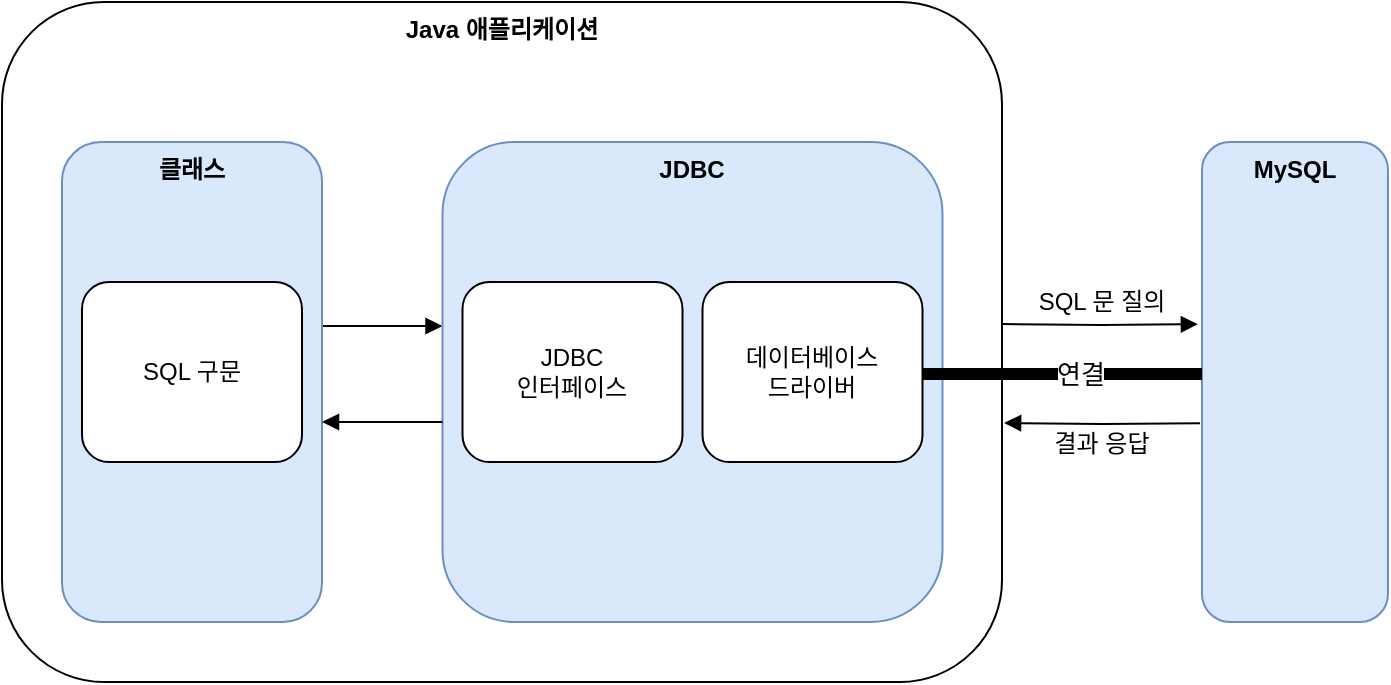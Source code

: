 <mxfile version="22.0.0" type="device">
  <diagram name="페이지-1" id="v7uA9Oea0civjN8i4D_-">
    <mxGraphModel dx="994" dy="894" grid="1" gridSize="10" guides="1" tooltips="1" connect="1" arrows="1" fold="1" page="1" pageScale="1" pageWidth="827" pageHeight="1169" math="0" shadow="0">
      <root>
        <mxCell id="0" />
        <mxCell id="1" parent="0" />
        <mxCell id="xRG0D184axwYZJC-ApsY-2" value="&lt;b&gt;Java 애플리케이션&lt;/b&gt;" style="rounded=1;whiteSpace=wrap;html=1;verticalAlign=top;" vertex="1" parent="1">
          <mxGeometry x="80" y="80" width="500" height="340" as="geometry" />
        </mxCell>
        <mxCell id="xRG0D184axwYZJC-ApsY-18" style="edgeStyle=orthogonalEdgeStyle;rounded=0;orthogonalLoop=1;jettySize=auto;html=1;entryX=0;entryY=0.5;entryDx=0;entryDy=0;endArrow=block;endFill=1;" edge="1" parent="1">
          <mxGeometry relative="1" as="geometry">
            <mxPoint x="240" y="242" as="sourcePoint" />
            <mxPoint x="300.25" y="242" as="targetPoint" />
          </mxGeometry>
        </mxCell>
        <mxCell id="xRG0D184axwYZJC-ApsY-3" value="&lt;b&gt;클래스&lt;/b&gt;" style="rounded=1;whiteSpace=wrap;html=1;verticalAlign=top;fillColor=#dae8fc;strokeColor=#6c8ebf;" vertex="1" parent="1">
          <mxGeometry x="110" y="150" width="130" height="240" as="geometry" />
        </mxCell>
        <mxCell id="xRG0D184axwYZJC-ApsY-4" value="&lt;b&gt;JDBC&lt;/b&gt;" style="rounded=1;whiteSpace=wrap;html=1;verticalAlign=top;fillColor=#dae8fc;strokeColor=#6c8ebf;" vertex="1" parent="1">
          <mxGeometry x="300.25" y="150" width="250" height="240" as="geometry" />
        </mxCell>
        <mxCell id="xRG0D184axwYZJC-ApsY-5" value="SQL 구문" style="rounded=1;whiteSpace=wrap;html=1;" vertex="1" parent="1">
          <mxGeometry x="120" y="220" width="110" height="90" as="geometry" />
        </mxCell>
        <mxCell id="xRG0D184axwYZJC-ApsY-6" value="JDBC&lt;br&gt;인터페이스" style="rounded=1;whiteSpace=wrap;html=1;" vertex="1" parent="1">
          <mxGeometry x="310.25" y="220" width="110" height="90" as="geometry" />
        </mxCell>
        <mxCell id="xRG0D184axwYZJC-ApsY-7" value="데이터베이스&lt;br&gt;드라이버" style="rounded=1;whiteSpace=wrap;html=1;" vertex="1" parent="1">
          <mxGeometry x="430.25" y="220" width="110" height="90" as="geometry" />
        </mxCell>
        <mxCell id="xRG0D184axwYZJC-ApsY-8" value="&lt;b&gt;MySQL&lt;/b&gt;" style="rounded=1;whiteSpace=wrap;html=1;verticalAlign=top;fillColor=#dae8fc;strokeColor=#6c8ebf;" vertex="1" parent="1">
          <mxGeometry x="680" y="150" width="93" height="240" as="geometry" />
        </mxCell>
        <mxCell id="xRG0D184axwYZJC-ApsY-19" style="edgeStyle=orthogonalEdgeStyle;rounded=0;orthogonalLoop=1;jettySize=auto;html=1;entryX=0;entryY=0.5;entryDx=0;entryDy=0;endArrow=none;endFill=0;startArrow=block;startFill=1;" edge="1" parent="1">
          <mxGeometry relative="1" as="geometry">
            <mxPoint x="240" y="290" as="sourcePoint" />
            <mxPoint x="300.25" y="290" as="targetPoint" />
          </mxGeometry>
        </mxCell>
        <mxCell id="xRG0D184axwYZJC-ApsY-23" style="edgeStyle=orthogonalEdgeStyle;rounded=0;orthogonalLoop=1;jettySize=auto;html=1;entryX=-0.022;entryY=0.417;entryDx=0;entryDy=0;entryPerimeter=0;endArrow=block;endFill=1;" edge="1" parent="1">
          <mxGeometry relative="1" as="geometry">
            <mxPoint x="580" y="241" as="sourcePoint" />
            <mxPoint x="677.954" y="241.08" as="targetPoint" />
          </mxGeometry>
        </mxCell>
        <mxCell id="xRG0D184axwYZJC-ApsY-24" style="edgeStyle=orthogonalEdgeStyle;rounded=0;orthogonalLoop=1;jettySize=auto;html=1;entryX=-0.022;entryY=0.417;entryDx=0;entryDy=0;entryPerimeter=0;endArrow=none;endFill=0;startArrow=block;startFill=1;" edge="1" parent="1">
          <mxGeometry relative="1" as="geometry">
            <mxPoint x="581.05" y="290.5" as="sourcePoint" />
            <mxPoint x="679.004" y="290.58" as="targetPoint" />
          </mxGeometry>
        </mxCell>
        <mxCell id="xRG0D184axwYZJC-ApsY-25" value="SQL 문 질의" style="text;html=1;strokeColor=none;fillColor=none;align=center;verticalAlign=middle;whiteSpace=wrap;rounded=0;" vertex="1" parent="1">
          <mxGeometry x="590" y="220" width="80" height="20" as="geometry" />
        </mxCell>
        <mxCell id="xRG0D184axwYZJC-ApsY-26" value="결과 응답" style="text;html=1;strokeColor=none;fillColor=none;align=center;verticalAlign=middle;whiteSpace=wrap;rounded=0;" vertex="1" parent="1">
          <mxGeometry x="590" y="291" width="80" height="20" as="geometry" />
        </mxCell>
        <mxCell id="xRG0D184axwYZJC-ApsY-27" value="" style="endArrow=none;html=1;rounded=0;exitX=0.998;exitY=0.444;exitDx=0;exitDy=0;exitPerimeter=0;strokeWidth=6;" edge="1" parent="1">
          <mxGeometry width="50" height="50" relative="1" as="geometry">
            <mxPoint x="540.03" y="265.96" as="sourcePoint" />
            <mxPoint x="680" y="266" as="targetPoint" />
          </mxGeometry>
        </mxCell>
        <mxCell id="xRG0D184axwYZJC-ApsY-28" value="연결" style="edgeLabel;html=1;align=center;verticalAlign=middle;resizable=0;points=[];fontSize=13;" vertex="1" connectable="0" parent="xRG0D184axwYZJC-ApsY-27">
          <mxGeometry x="-0.115" relative="1" as="geometry">
            <mxPoint x="17" as="offset" />
          </mxGeometry>
        </mxCell>
      </root>
    </mxGraphModel>
  </diagram>
</mxfile>
